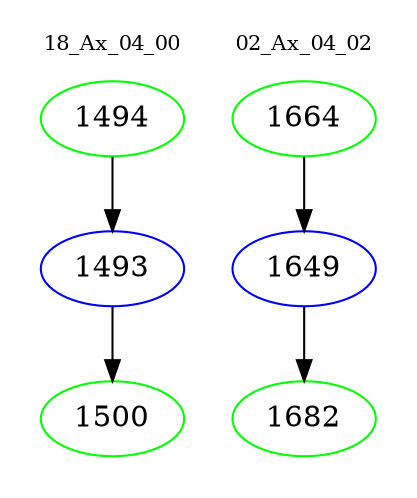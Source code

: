 digraph{
subgraph cluster_0 {
color = white
label = "18_Ax_04_00";
fontsize=10;
T0_1494 [label="1494", color="green"]
T0_1494 -> T0_1493 [color="black"]
T0_1493 [label="1493", color="blue"]
T0_1493 -> T0_1500 [color="black"]
T0_1500 [label="1500", color="green"]
}
subgraph cluster_1 {
color = white
label = "02_Ax_04_02";
fontsize=10;
T1_1664 [label="1664", color="green"]
T1_1664 -> T1_1649 [color="black"]
T1_1649 [label="1649", color="blue"]
T1_1649 -> T1_1682 [color="black"]
T1_1682 [label="1682", color="green"]
}
}

